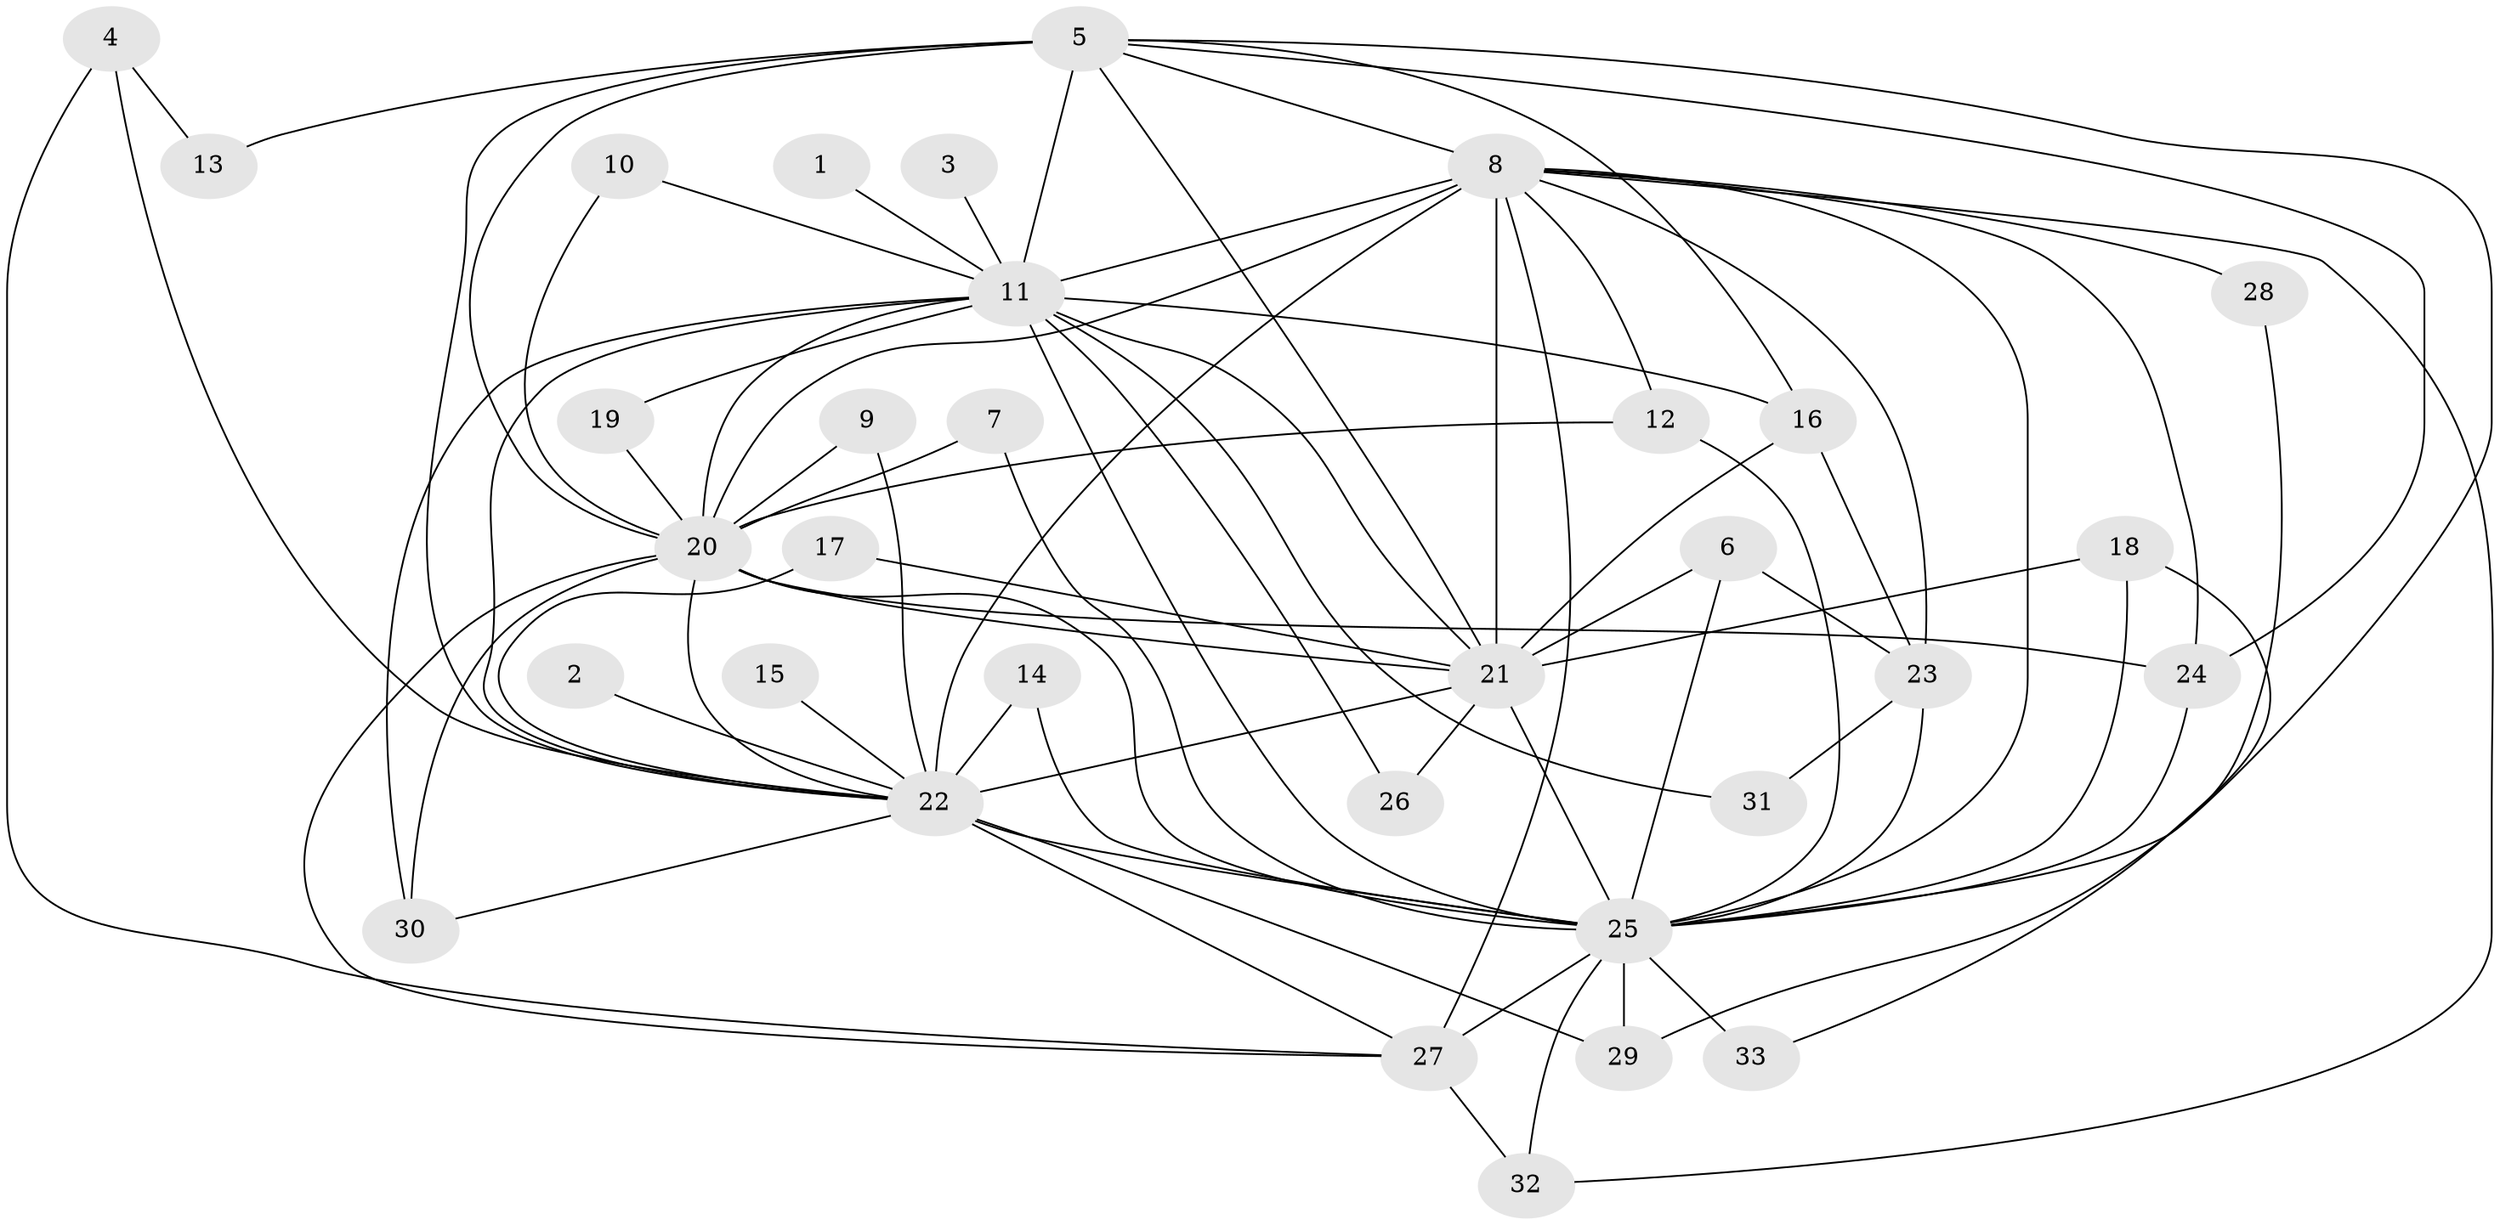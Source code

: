 // original degree distribution, {16: 0.03076923076923077, 13: 0.03076923076923077, 21: 0.015384615384615385, 19: 0.015384615384615385, 15: 0.015384615384615385, 24: 0.015384615384615385, 18: 0.03076923076923077, 2: 0.5846153846153846, 5: 0.015384615384615385, 3: 0.18461538461538463, 6: 0.03076923076923077, 4: 0.03076923076923077}
// Generated by graph-tools (version 1.1) at 2025/01/03/09/25 03:01:21]
// undirected, 33 vertices, 79 edges
graph export_dot {
graph [start="1"]
  node [color=gray90,style=filled];
  1;
  2;
  3;
  4;
  5;
  6;
  7;
  8;
  9;
  10;
  11;
  12;
  13;
  14;
  15;
  16;
  17;
  18;
  19;
  20;
  21;
  22;
  23;
  24;
  25;
  26;
  27;
  28;
  29;
  30;
  31;
  32;
  33;
  1 -- 11 [weight=2.0];
  2 -- 22 [weight=1.0];
  3 -- 11 [weight=2.0];
  4 -- 13 [weight=1.0];
  4 -- 22 [weight=1.0];
  4 -- 27 [weight=1.0];
  5 -- 8 [weight=2.0];
  5 -- 11 [weight=3.0];
  5 -- 13 [weight=2.0];
  5 -- 16 [weight=1.0];
  5 -- 20 [weight=1.0];
  5 -- 21 [weight=1.0];
  5 -- 22 [weight=1.0];
  5 -- 24 [weight=1.0];
  5 -- 25 [weight=2.0];
  6 -- 21 [weight=1.0];
  6 -- 23 [weight=1.0];
  6 -- 25 [weight=1.0];
  7 -- 20 [weight=1.0];
  7 -- 25 [weight=1.0];
  8 -- 11 [weight=4.0];
  8 -- 12 [weight=1.0];
  8 -- 20 [weight=4.0];
  8 -- 21 [weight=4.0];
  8 -- 22 [weight=4.0];
  8 -- 23 [weight=1.0];
  8 -- 24 [weight=1.0];
  8 -- 25 [weight=4.0];
  8 -- 27 [weight=2.0];
  8 -- 28 [weight=1.0];
  8 -- 32 [weight=1.0];
  9 -- 20 [weight=1.0];
  9 -- 22 [weight=1.0];
  10 -- 11 [weight=1.0];
  10 -- 20 [weight=1.0];
  11 -- 16 [weight=1.0];
  11 -- 19 [weight=1.0];
  11 -- 20 [weight=2.0];
  11 -- 21 [weight=2.0];
  11 -- 22 [weight=2.0];
  11 -- 25 [weight=4.0];
  11 -- 26 [weight=1.0];
  11 -- 30 [weight=1.0];
  11 -- 31 [weight=1.0];
  12 -- 20 [weight=1.0];
  12 -- 25 [weight=1.0];
  14 -- 22 [weight=1.0];
  14 -- 25 [weight=1.0];
  15 -- 22 [weight=1.0];
  16 -- 21 [weight=1.0];
  16 -- 23 [weight=1.0];
  17 -- 21 [weight=2.0];
  17 -- 22 [weight=1.0];
  18 -- 21 [weight=1.0];
  18 -- 25 [weight=1.0];
  18 -- 33 [weight=1.0];
  19 -- 20 [weight=1.0];
  20 -- 21 [weight=1.0];
  20 -- 22 [weight=1.0];
  20 -- 24 [weight=1.0];
  20 -- 25 [weight=2.0];
  20 -- 27 [weight=1.0];
  20 -- 30 [weight=1.0];
  21 -- 22 [weight=1.0];
  21 -- 25 [weight=3.0];
  21 -- 26 [weight=1.0];
  22 -- 25 [weight=2.0];
  22 -- 27 [weight=1.0];
  22 -- 29 [weight=2.0];
  22 -- 30 [weight=1.0];
  23 -- 25 [weight=2.0];
  23 -- 31 [weight=1.0];
  24 -- 25 [weight=1.0];
  25 -- 27 [weight=1.0];
  25 -- 29 [weight=1.0];
  25 -- 32 [weight=1.0];
  25 -- 33 [weight=2.0];
  27 -- 32 [weight=1.0];
  28 -- 29 [weight=1.0];
}
